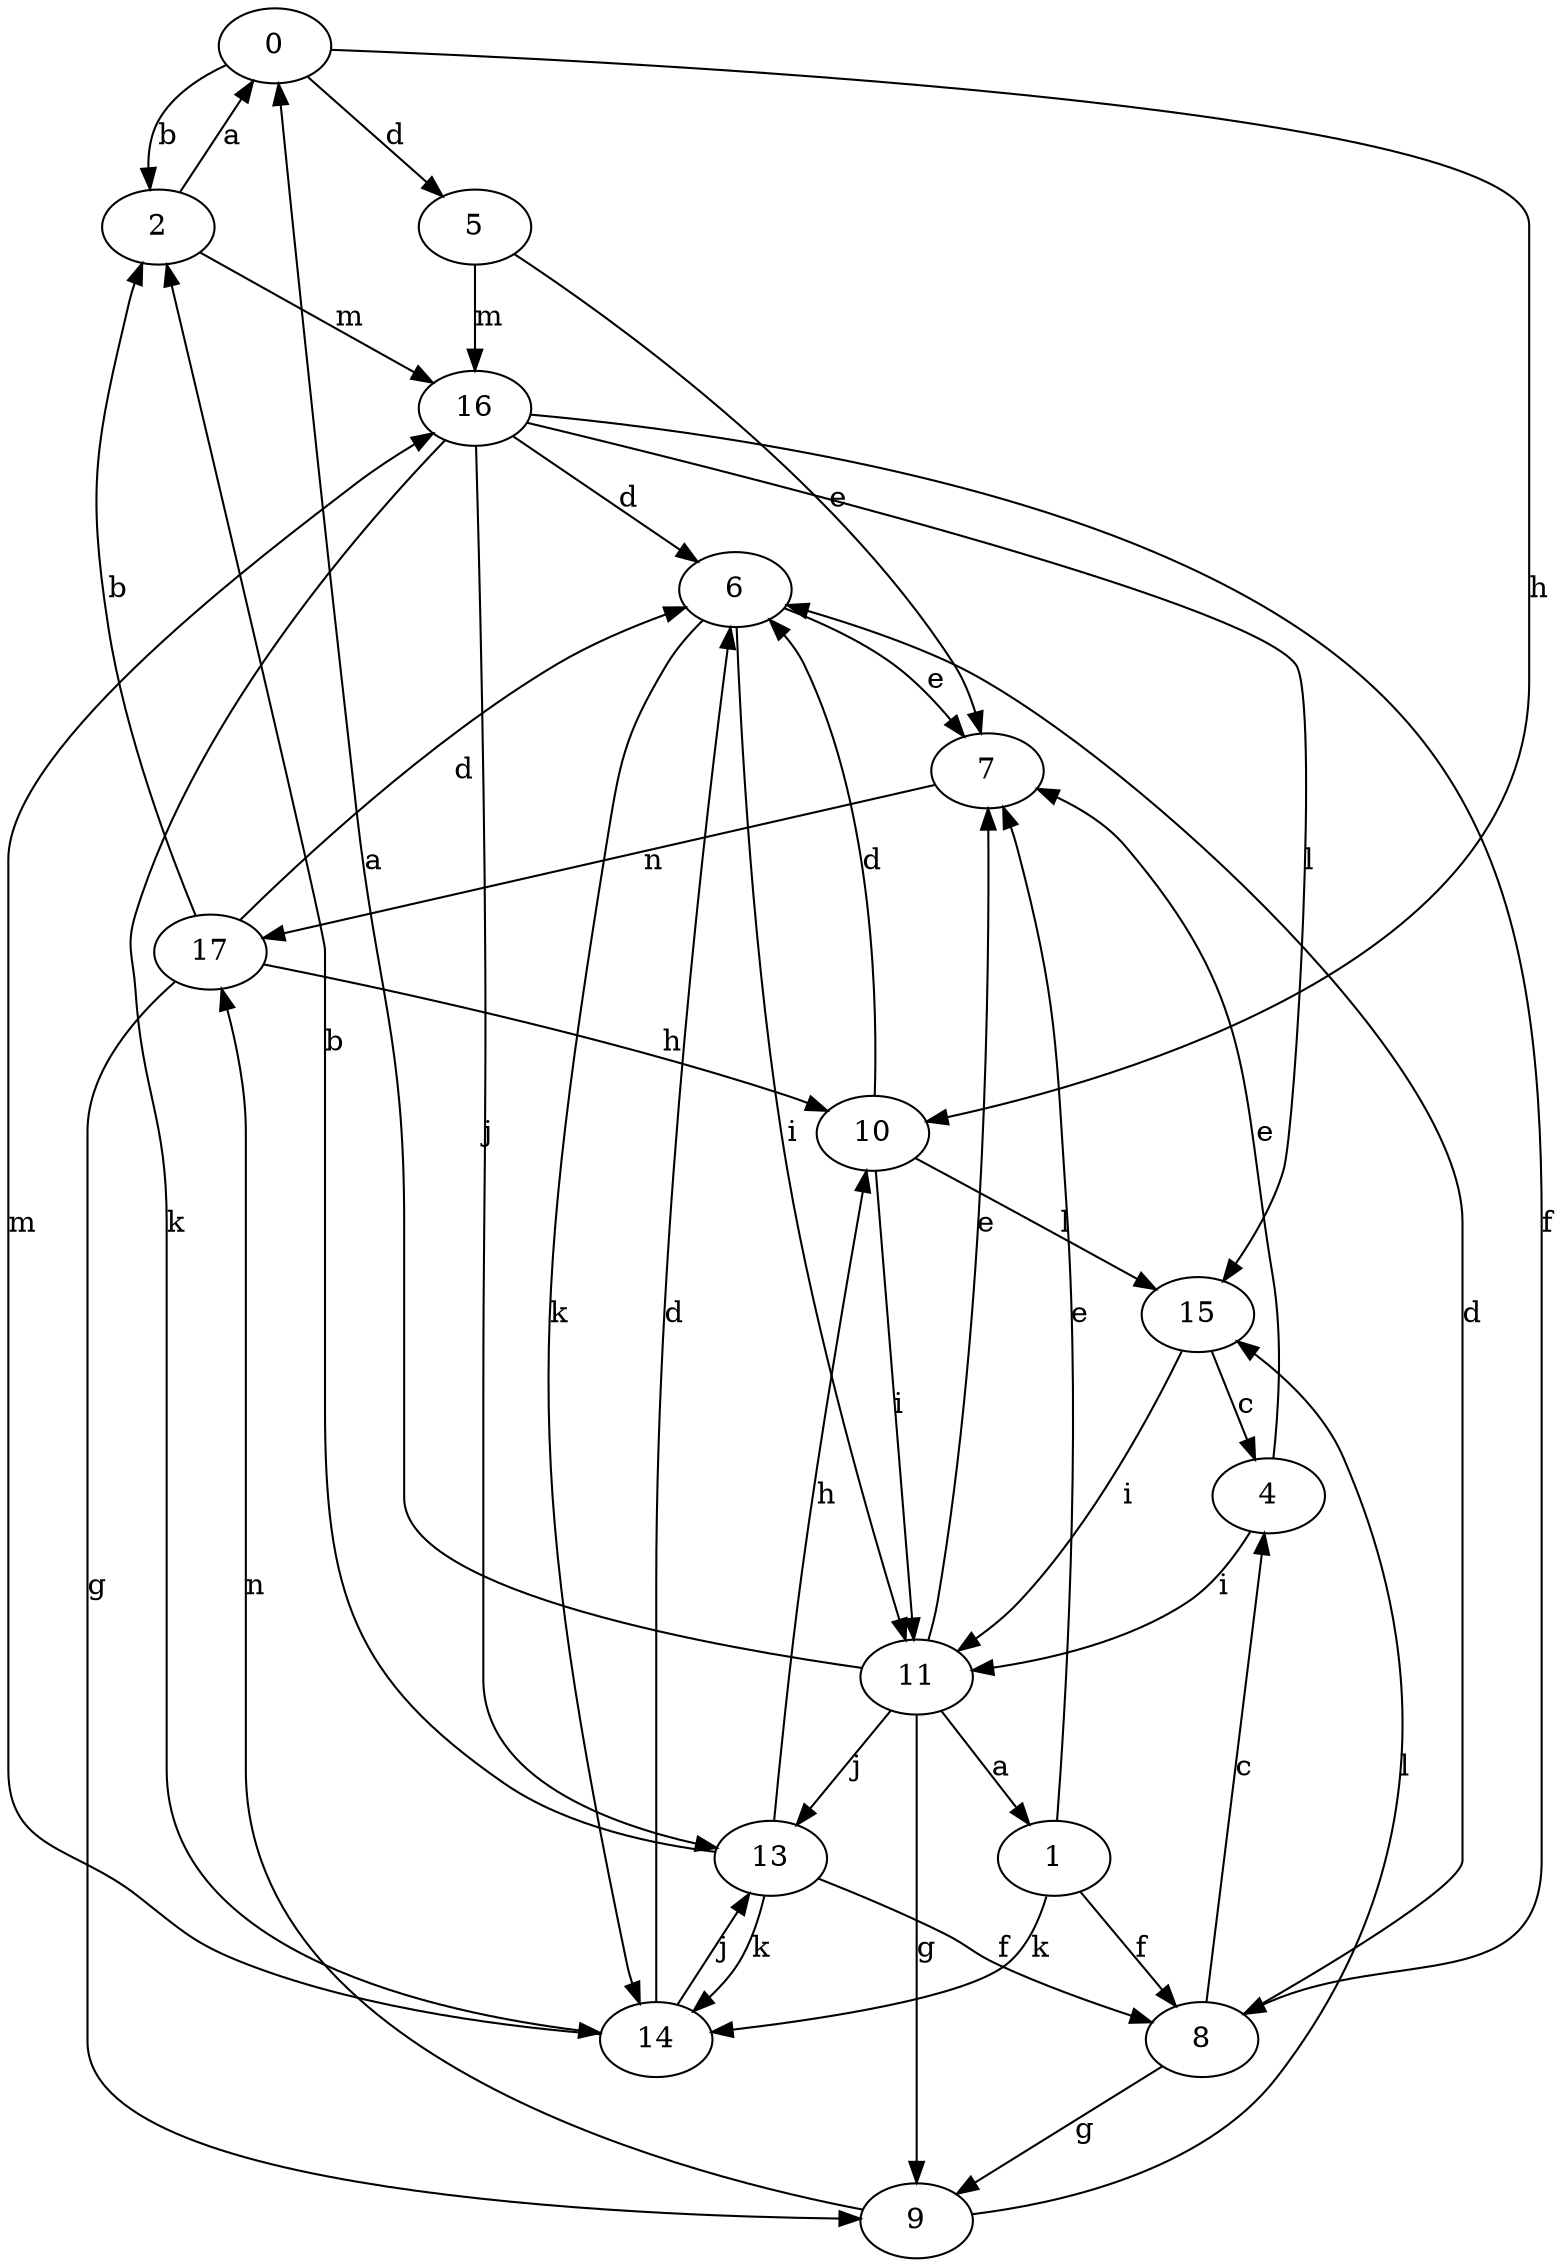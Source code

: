 strict digraph  {
0;
1;
2;
4;
5;
6;
7;
8;
9;
10;
11;
13;
14;
15;
16;
17;
0 -> 2  [label=b];
0 -> 5  [label=d];
0 -> 10  [label=h];
1 -> 7  [label=e];
1 -> 8  [label=f];
1 -> 14  [label=k];
2 -> 0  [label=a];
2 -> 16  [label=m];
4 -> 7  [label=e];
4 -> 11  [label=i];
5 -> 7  [label=e];
5 -> 16  [label=m];
6 -> 7  [label=e];
6 -> 11  [label=i];
6 -> 14  [label=k];
7 -> 17  [label=n];
8 -> 4  [label=c];
8 -> 6  [label=d];
8 -> 9  [label=g];
9 -> 15  [label=l];
9 -> 17  [label=n];
10 -> 6  [label=d];
10 -> 11  [label=i];
10 -> 15  [label=l];
11 -> 0  [label=a];
11 -> 1  [label=a];
11 -> 7  [label=e];
11 -> 9  [label=g];
11 -> 13  [label=j];
13 -> 2  [label=b];
13 -> 8  [label=f];
13 -> 10  [label=h];
13 -> 14  [label=k];
14 -> 6  [label=d];
14 -> 13  [label=j];
14 -> 16  [label=m];
15 -> 4  [label=c];
15 -> 11  [label=i];
16 -> 6  [label=d];
16 -> 8  [label=f];
16 -> 13  [label=j];
16 -> 14  [label=k];
16 -> 15  [label=l];
17 -> 2  [label=b];
17 -> 6  [label=d];
17 -> 9  [label=g];
17 -> 10  [label=h];
}

